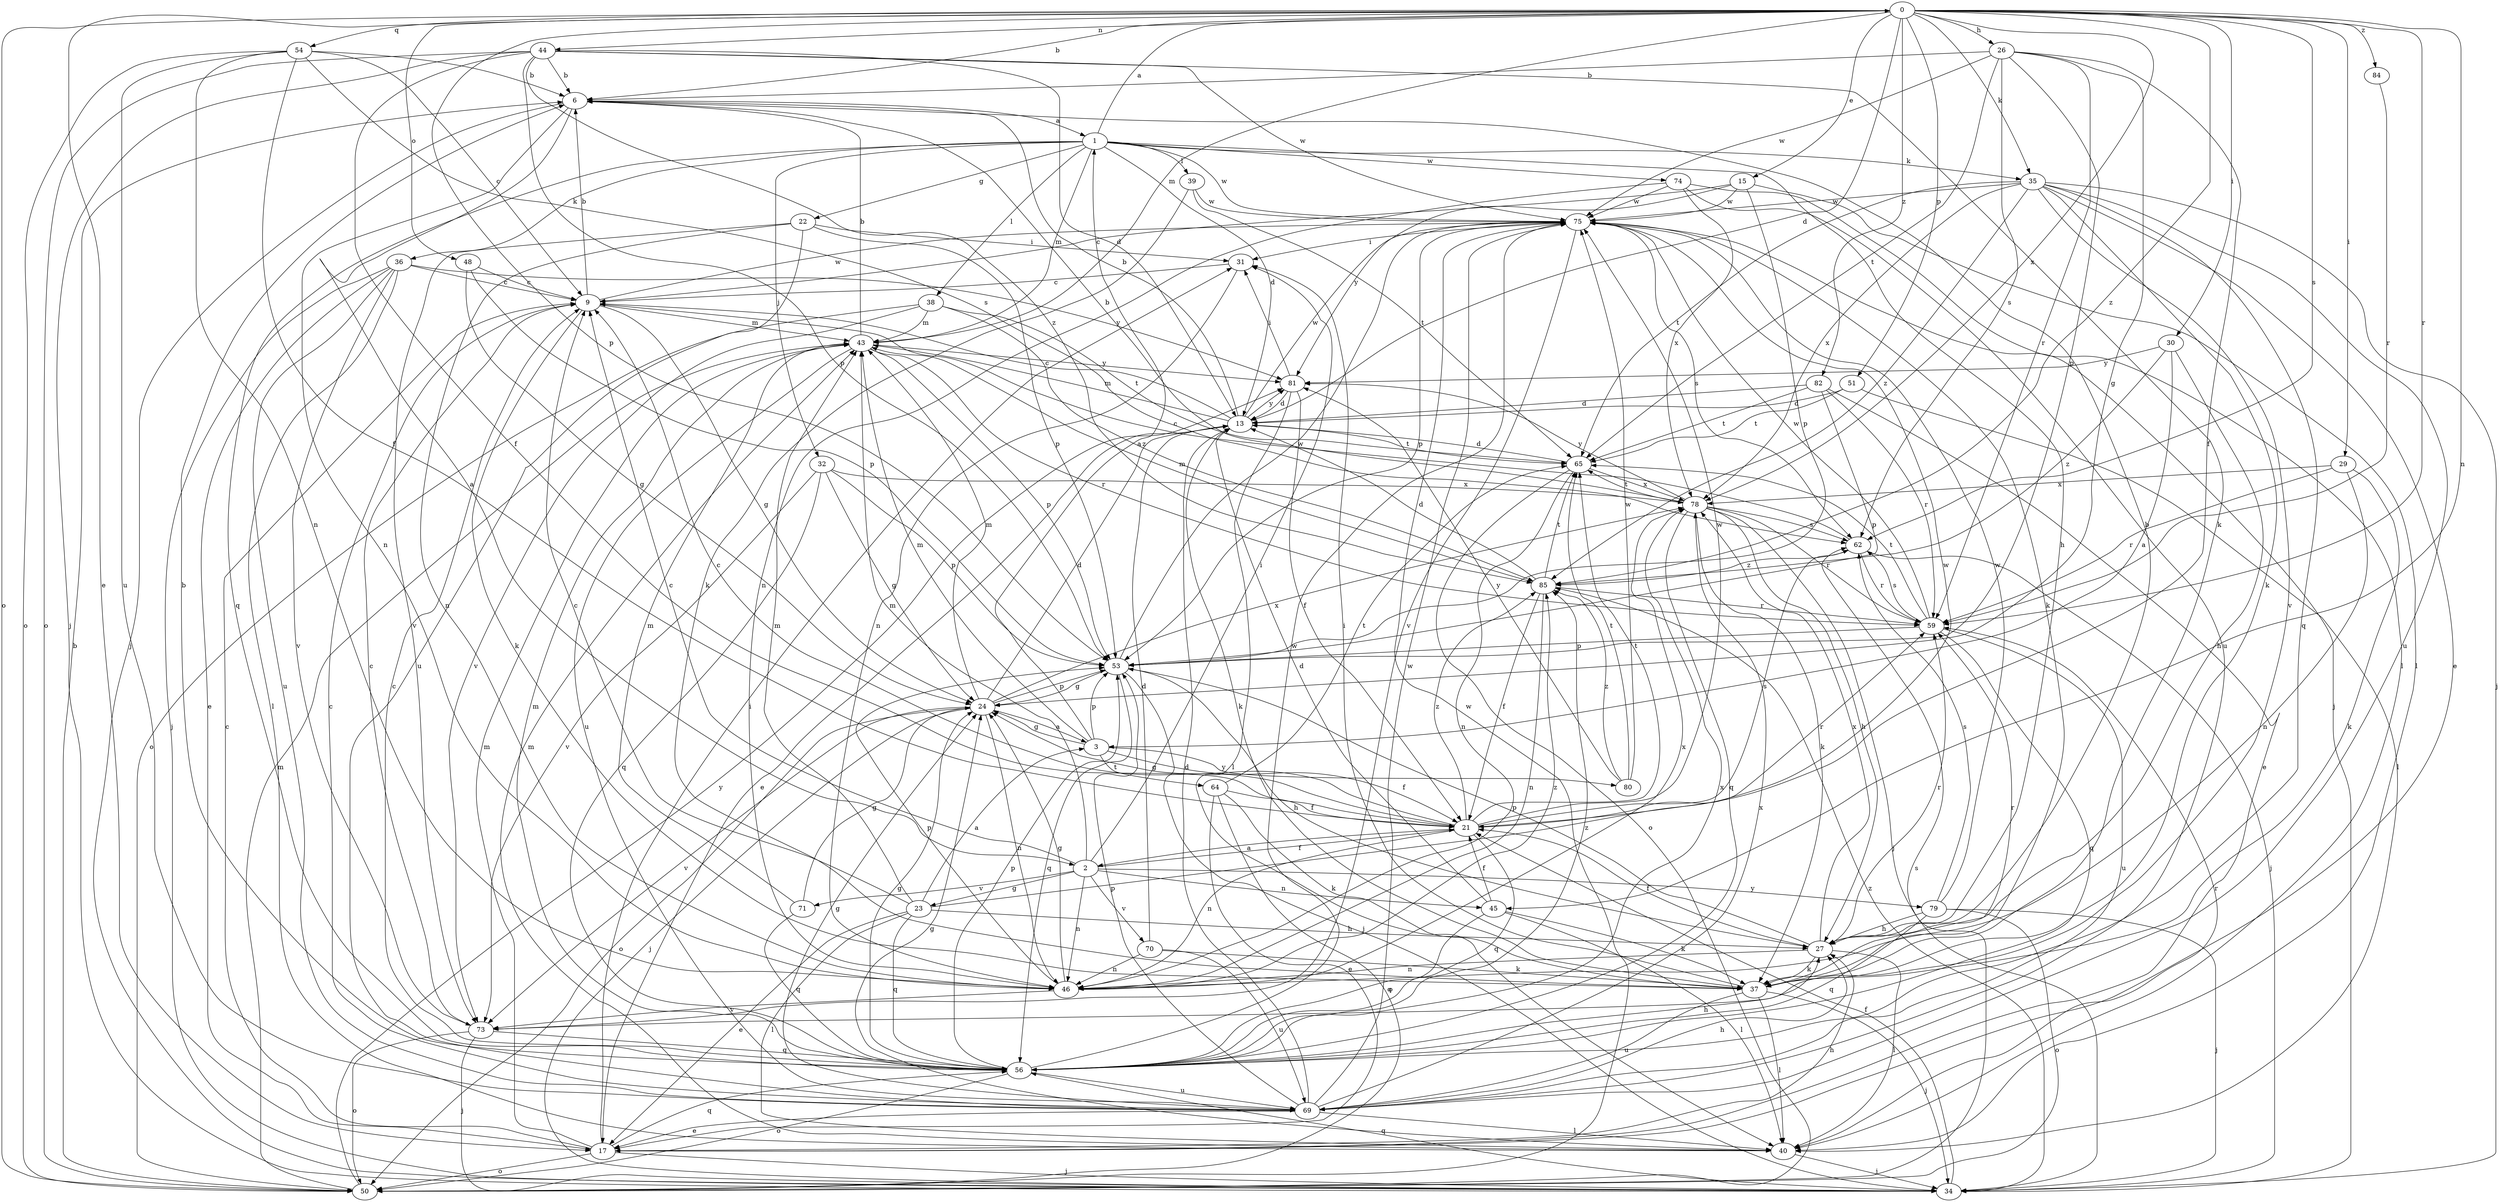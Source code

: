 strict digraph  {
0;
1;
2;
3;
6;
9;
13;
15;
17;
21;
22;
23;
24;
26;
27;
29;
30;
31;
32;
34;
35;
36;
37;
38;
39;
40;
43;
44;
45;
46;
48;
50;
51;
53;
54;
56;
59;
62;
64;
65;
69;
70;
71;
73;
74;
75;
78;
79;
80;
81;
82;
84;
85;
0 -> 6  [label=b];
0 -> 13  [label=d];
0 -> 15  [label=e];
0 -> 17  [label=e];
0 -> 26  [label=h];
0 -> 29  [label=i];
0 -> 30  [label=i];
0 -> 35  [label=k];
0 -> 43  [label=m];
0 -> 44  [label=n];
0 -> 45  [label=n];
0 -> 48  [label=o];
0 -> 50  [label=o];
0 -> 51  [label=p];
0 -> 53  [label=p];
0 -> 54  [label=q];
0 -> 59  [label=r];
0 -> 62  [label=s];
0 -> 78  [label=x];
0 -> 82  [label=z];
0 -> 84  [label=z];
0 -> 85  [label=z];
1 -> 0  [label=a];
1 -> 13  [label=d];
1 -> 22  [label=g];
1 -> 27  [label=h];
1 -> 32  [label=j];
1 -> 35  [label=k];
1 -> 36  [label=k];
1 -> 38  [label=l];
1 -> 39  [label=l];
1 -> 43  [label=m];
1 -> 56  [label=q];
1 -> 74  [label=w];
1 -> 75  [label=w];
2 -> 9  [label=c];
2 -> 21  [label=f];
2 -> 23  [label=g];
2 -> 31  [label=i];
2 -> 43  [label=m];
2 -> 45  [label=n];
2 -> 46  [label=n];
2 -> 70  [label=v];
2 -> 71  [label=v];
2 -> 79  [label=y];
3 -> 1  [label=a];
3 -> 21  [label=f];
3 -> 24  [label=g];
3 -> 43  [label=m];
3 -> 53  [label=p];
3 -> 64  [label=t];
3 -> 80  [label=y];
6 -> 1  [label=a];
6 -> 2  [label=a];
6 -> 34  [label=j];
6 -> 46  [label=n];
9 -> 6  [label=b];
9 -> 24  [label=g];
9 -> 37  [label=k];
9 -> 43  [label=m];
9 -> 75  [label=w];
13 -> 6  [label=b];
13 -> 9  [label=c];
13 -> 17  [label=e];
13 -> 37  [label=k];
13 -> 43  [label=m];
13 -> 65  [label=t];
13 -> 75  [label=w];
13 -> 81  [label=y];
15 -> 9  [label=c];
15 -> 40  [label=l];
15 -> 53  [label=p];
15 -> 75  [label=w];
15 -> 81  [label=y];
17 -> 9  [label=c];
17 -> 27  [label=h];
17 -> 31  [label=i];
17 -> 34  [label=j];
17 -> 43  [label=m];
17 -> 50  [label=o];
17 -> 56  [label=q];
21 -> 2  [label=a];
21 -> 9  [label=c];
21 -> 24  [label=g];
21 -> 46  [label=n];
21 -> 56  [label=q];
21 -> 59  [label=r];
21 -> 62  [label=s];
21 -> 65  [label=t];
21 -> 75  [label=w];
21 -> 85  [label=z];
22 -> 31  [label=i];
22 -> 46  [label=n];
22 -> 53  [label=p];
22 -> 69  [label=u];
22 -> 73  [label=v];
23 -> 3  [label=a];
23 -> 9  [label=c];
23 -> 17  [label=e];
23 -> 27  [label=h];
23 -> 40  [label=l];
23 -> 43  [label=m];
23 -> 56  [label=q];
23 -> 75  [label=w];
24 -> 3  [label=a];
24 -> 13  [label=d];
24 -> 34  [label=j];
24 -> 43  [label=m];
24 -> 46  [label=n];
24 -> 50  [label=o];
24 -> 53  [label=p];
24 -> 73  [label=v];
24 -> 78  [label=x];
26 -> 6  [label=b];
26 -> 21  [label=f];
26 -> 24  [label=g];
26 -> 53  [label=p];
26 -> 59  [label=r];
26 -> 62  [label=s];
26 -> 65  [label=t];
26 -> 75  [label=w];
27 -> 6  [label=b];
27 -> 21  [label=f];
27 -> 37  [label=k];
27 -> 40  [label=l];
27 -> 46  [label=n];
27 -> 53  [label=p];
27 -> 59  [label=r];
27 -> 78  [label=x];
29 -> 37  [label=k];
29 -> 46  [label=n];
29 -> 59  [label=r];
29 -> 78  [label=x];
30 -> 3  [label=a];
30 -> 27  [label=h];
30 -> 81  [label=y];
30 -> 85  [label=z];
31 -> 9  [label=c];
31 -> 46  [label=n];
32 -> 24  [label=g];
32 -> 53  [label=p];
32 -> 56  [label=q];
32 -> 73  [label=v];
32 -> 78  [label=x];
34 -> 21  [label=f];
34 -> 56  [label=q];
34 -> 85  [label=z];
35 -> 17  [label=e];
35 -> 34  [label=j];
35 -> 37  [label=k];
35 -> 56  [label=q];
35 -> 65  [label=t];
35 -> 69  [label=u];
35 -> 73  [label=v];
35 -> 75  [label=w];
35 -> 78  [label=x];
35 -> 85  [label=z];
36 -> 9  [label=c];
36 -> 17  [label=e];
36 -> 34  [label=j];
36 -> 40  [label=l];
36 -> 69  [label=u];
36 -> 73  [label=v];
36 -> 81  [label=y];
37 -> 31  [label=i];
37 -> 34  [label=j];
37 -> 40  [label=l];
37 -> 59  [label=r];
37 -> 69  [label=u];
38 -> 43  [label=m];
38 -> 50  [label=o];
38 -> 65  [label=t];
38 -> 73  [label=v];
38 -> 85  [label=z];
39 -> 37  [label=k];
39 -> 65  [label=t];
39 -> 75  [label=w];
40 -> 24  [label=g];
40 -> 34  [label=j];
40 -> 43  [label=m];
40 -> 59  [label=r];
43 -> 6  [label=b];
43 -> 53  [label=p];
43 -> 59  [label=r];
43 -> 69  [label=u];
43 -> 81  [label=y];
44 -> 6  [label=b];
44 -> 13  [label=d];
44 -> 21  [label=f];
44 -> 34  [label=j];
44 -> 37  [label=k];
44 -> 50  [label=o];
44 -> 53  [label=p];
44 -> 75  [label=w];
44 -> 85  [label=z];
45 -> 13  [label=d];
45 -> 21  [label=f];
45 -> 37  [label=k];
45 -> 40  [label=l];
45 -> 56  [label=q];
46 -> 24  [label=g];
46 -> 53  [label=p];
46 -> 73  [label=v];
46 -> 78  [label=x];
46 -> 85  [label=z];
48 -> 9  [label=c];
48 -> 24  [label=g];
48 -> 53  [label=p];
50 -> 6  [label=b];
50 -> 43  [label=m];
50 -> 62  [label=s];
50 -> 75  [label=w];
50 -> 81  [label=y];
51 -> 13  [label=d];
51 -> 40  [label=l];
51 -> 65  [label=t];
53 -> 24  [label=g];
53 -> 27  [label=h];
53 -> 34  [label=j];
53 -> 56  [label=q];
53 -> 75  [label=w];
54 -> 6  [label=b];
54 -> 9  [label=c];
54 -> 21  [label=f];
54 -> 46  [label=n];
54 -> 50  [label=o];
54 -> 62  [label=s];
54 -> 69  [label=u];
56 -> 6  [label=b];
56 -> 9  [label=c];
56 -> 24  [label=g];
56 -> 27  [label=h];
56 -> 43  [label=m];
56 -> 50  [label=o];
56 -> 53  [label=p];
56 -> 69  [label=u];
56 -> 75  [label=w];
56 -> 78  [label=x];
56 -> 85  [label=z];
59 -> 53  [label=p];
59 -> 56  [label=q];
59 -> 62  [label=s];
59 -> 65  [label=t];
59 -> 69  [label=u];
59 -> 75  [label=w];
62 -> 9  [label=c];
62 -> 34  [label=j];
62 -> 59  [label=r];
62 -> 85  [label=z];
64 -> 17  [label=e];
64 -> 21  [label=f];
64 -> 37  [label=k];
64 -> 50  [label=o];
64 -> 65  [label=t];
65 -> 13  [label=d];
65 -> 46  [label=n];
65 -> 50  [label=o];
65 -> 78  [label=x];
69 -> 9  [label=c];
69 -> 13  [label=d];
69 -> 17  [label=e];
69 -> 24  [label=g];
69 -> 27  [label=h];
69 -> 40  [label=l];
69 -> 53  [label=p];
69 -> 75  [label=w];
69 -> 78  [label=x];
70 -> 13  [label=d];
70 -> 37  [label=k];
70 -> 46  [label=n];
70 -> 69  [label=u];
71 -> 24  [label=g];
71 -> 43  [label=m];
71 -> 56  [label=q];
73 -> 9  [label=c];
73 -> 34  [label=j];
73 -> 50  [label=o];
73 -> 56  [label=q];
74 -> 40  [label=l];
74 -> 46  [label=n];
74 -> 69  [label=u];
74 -> 75  [label=w];
74 -> 78  [label=x];
75 -> 31  [label=i];
75 -> 34  [label=j];
75 -> 37  [label=k];
75 -> 53  [label=p];
75 -> 62  [label=s];
75 -> 73  [label=v];
78 -> 6  [label=b];
78 -> 27  [label=h];
78 -> 34  [label=j];
78 -> 37  [label=k];
78 -> 56  [label=q];
78 -> 59  [label=r];
78 -> 62  [label=s];
78 -> 65  [label=t];
78 -> 81  [label=y];
79 -> 27  [label=h];
79 -> 34  [label=j];
79 -> 50  [label=o];
79 -> 56  [label=q];
79 -> 62  [label=s];
79 -> 75  [label=w];
80 -> 65  [label=t];
80 -> 75  [label=w];
80 -> 81  [label=y];
80 -> 85  [label=z];
81 -> 13  [label=d];
81 -> 21  [label=f];
81 -> 31  [label=i];
81 -> 40  [label=l];
82 -> 13  [label=d];
82 -> 17  [label=e];
82 -> 53  [label=p];
82 -> 59  [label=r];
82 -> 65  [label=t];
84 -> 59  [label=r];
85 -> 13  [label=d];
85 -> 21  [label=f];
85 -> 43  [label=m];
85 -> 46  [label=n];
85 -> 59  [label=r];
85 -> 65  [label=t];
}
